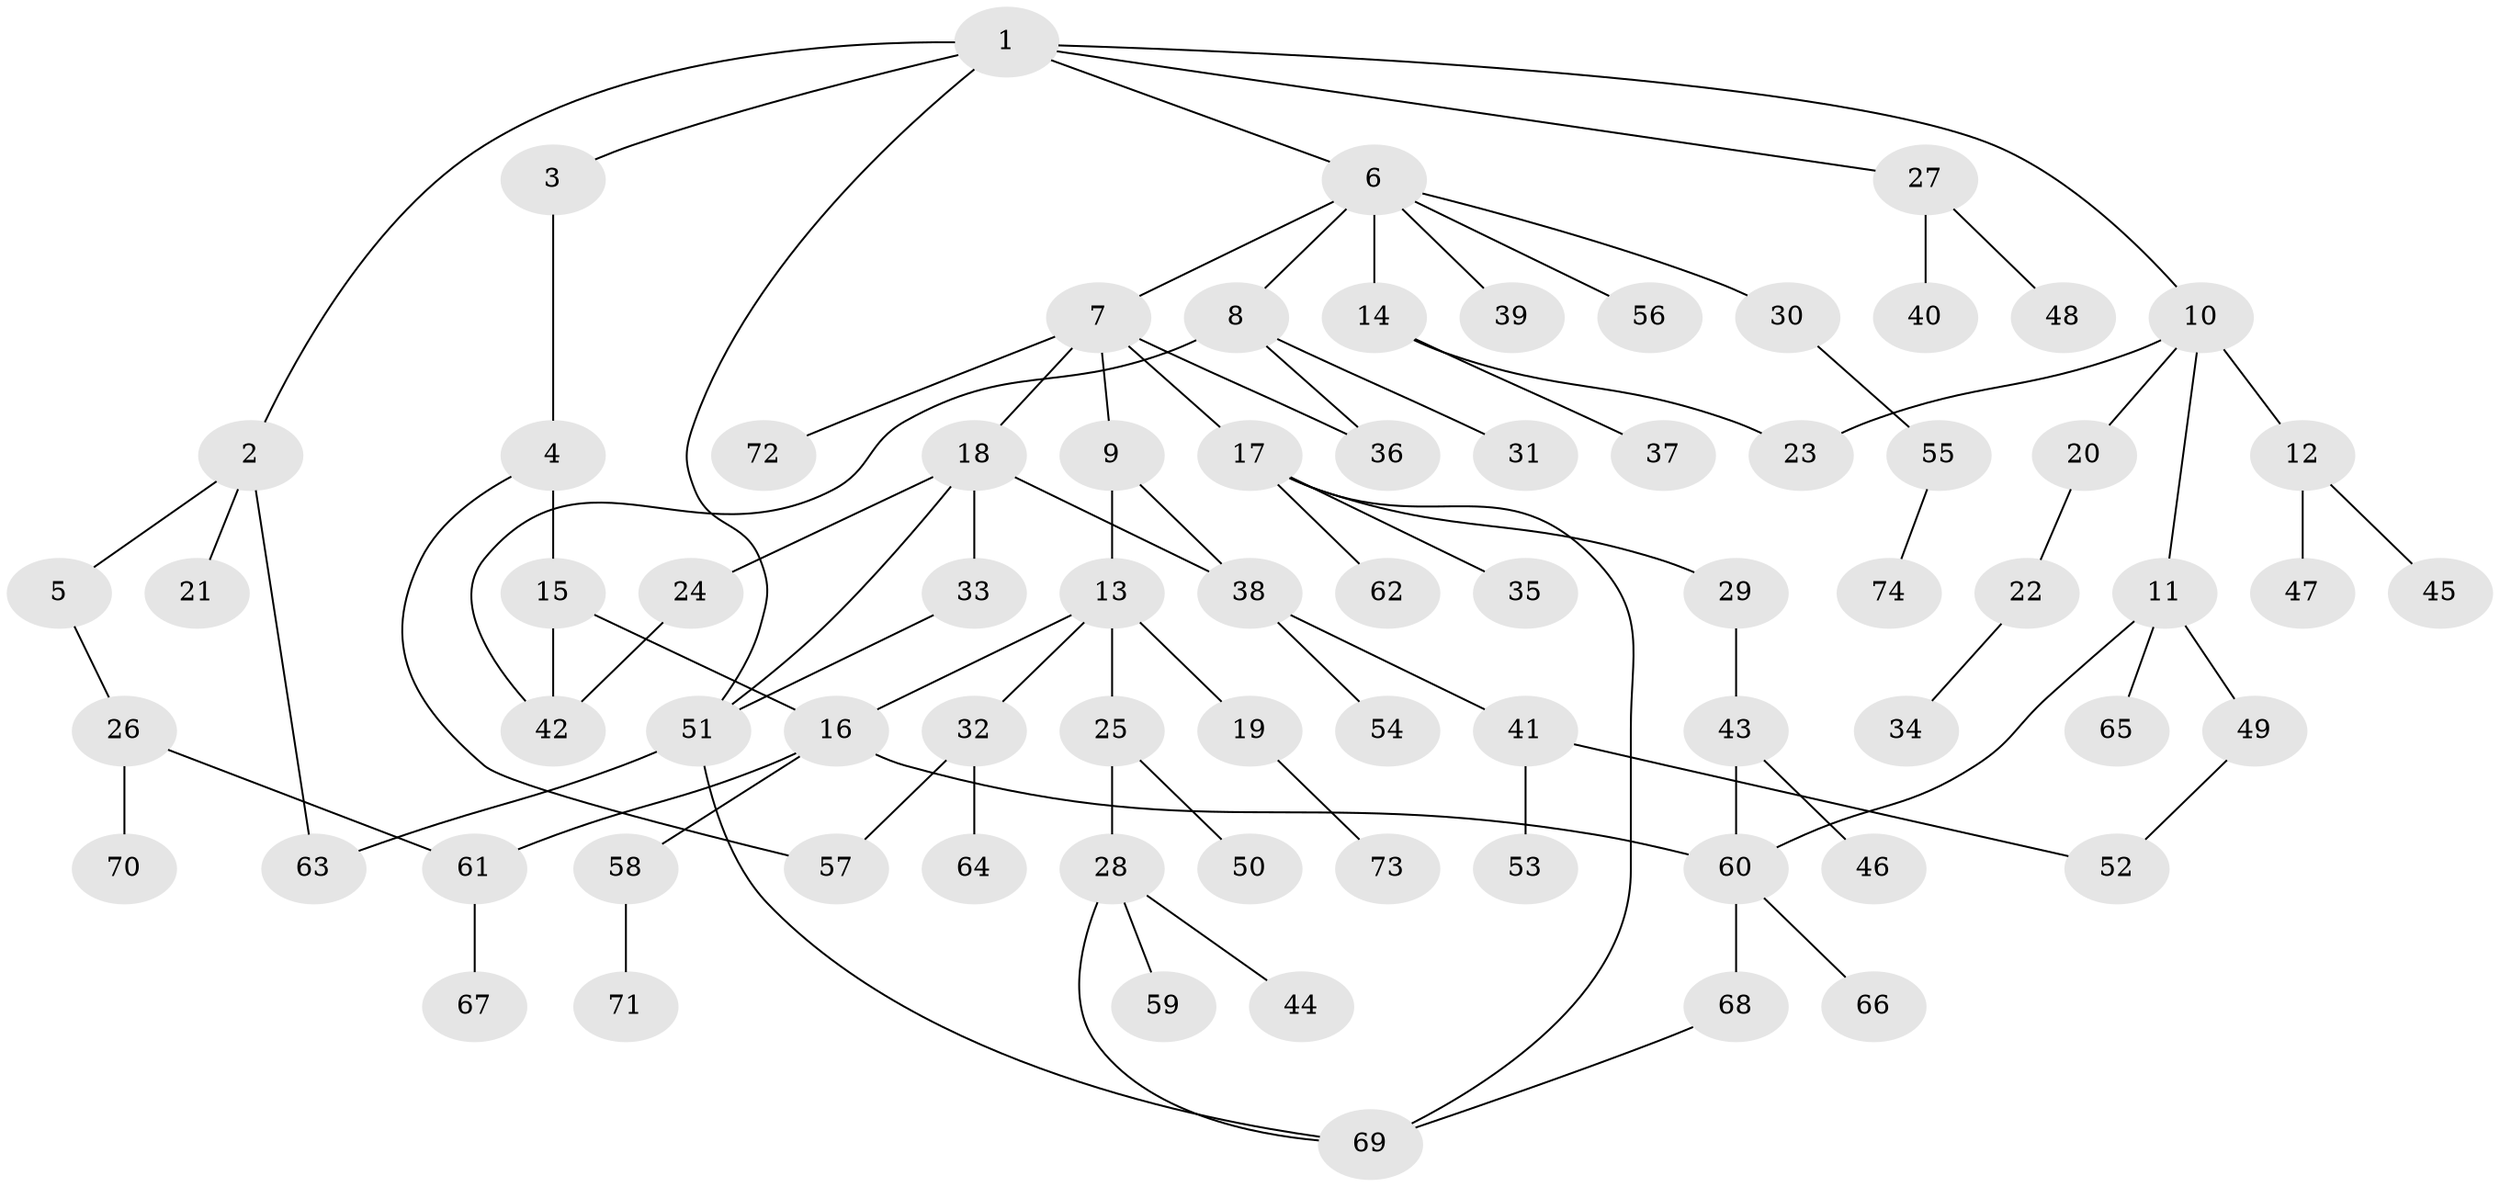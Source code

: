 // coarse degree distribution, {11: 0.0196078431372549, 4: 0.058823529411764705, 2: 0.17647058823529413, 3: 0.13725490196078433, 9: 0.0196078431372549, 6: 0.0392156862745098, 8: 0.0196078431372549, 7: 0.0196078431372549, 1: 0.47058823529411764, 5: 0.0392156862745098}
// Generated by graph-tools (version 1.1) at 2025/51/02/27/25 19:51:41]
// undirected, 74 vertices, 90 edges
graph export_dot {
graph [start="1"]
  node [color=gray90,style=filled];
  1;
  2;
  3;
  4;
  5;
  6;
  7;
  8;
  9;
  10;
  11;
  12;
  13;
  14;
  15;
  16;
  17;
  18;
  19;
  20;
  21;
  22;
  23;
  24;
  25;
  26;
  27;
  28;
  29;
  30;
  31;
  32;
  33;
  34;
  35;
  36;
  37;
  38;
  39;
  40;
  41;
  42;
  43;
  44;
  45;
  46;
  47;
  48;
  49;
  50;
  51;
  52;
  53;
  54;
  55;
  56;
  57;
  58;
  59;
  60;
  61;
  62;
  63;
  64;
  65;
  66;
  67;
  68;
  69;
  70;
  71;
  72;
  73;
  74;
  1 -- 2;
  1 -- 3;
  1 -- 6;
  1 -- 10;
  1 -- 27;
  1 -- 51;
  2 -- 5;
  2 -- 21;
  2 -- 63;
  3 -- 4;
  4 -- 15;
  4 -- 57;
  5 -- 26;
  6 -- 7;
  6 -- 8;
  6 -- 14;
  6 -- 30;
  6 -- 39;
  6 -- 56;
  7 -- 9;
  7 -- 17;
  7 -- 18;
  7 -- 72;
  7 -- 36;
  8 -- 31;
  8 -- 36;
  8 -- 42;
  9 -- 13;
  9 -- 38;
  10 -- 11;
  10 -- 12;
  10 -- 20;
  10 -- 23;
  11 -- 49;
  11 -- 65;
  11 -- 60;
  12 -- 45;
  12 -- 47;
  13 -- 16;
  13 -- 19;
  13 -- 25;
  13 -- 32;
  14 -- 37;
  14 -- 23;
  15 -- 42;
  15 -- 16;
  16 -- 58;
  16 -- 60;
  16 -- 61;
  17 -- 29;
  17 -- 35;
  17 -- 62;
  17 -- 69;
  18 -- 24;
  18 -- 33;
  18 -- 38;
  18 -- 51;
  19 -- 73;
  20 -- 22;
  22 -- 34;
  24 -- 42;
  25 -- 28;
  25 -- 50;
  26 -- 61;
  26 -- 70;
  27 -- 40;
  27 -- 48;
  28 -- 44;
  28 -- 59;
  28 -- 69;
  29 -- 43;
  30 -- 55;
  32 -- 64;
  32 -- 57;
  33 -- 51;
  38 -- 41;
  38 -- 54;
  41 -- 53;
  41 -- 52;
  43 -- 46;
  43 -- 60;
  49 -- 52;
  51 -- 63;
  51 -- 69;
  55 -- 74;
  58 -- 71;
  60 -- 66;
  60 -- 68;
  61 -- 67;
  68 -- 69;
}
